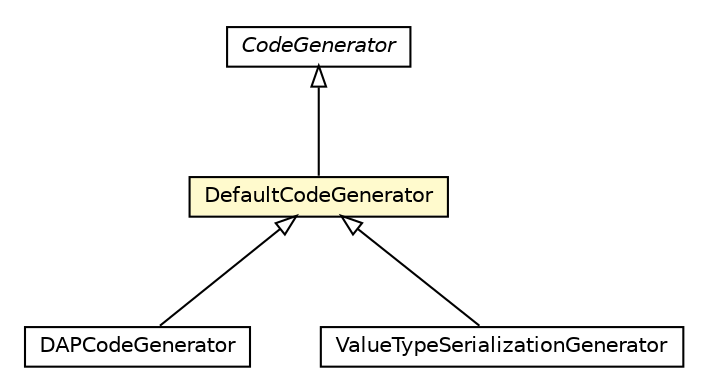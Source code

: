 #!/usr/local/bin/dot
#
# Class diagram 
# Generated by UMLGraph version 5.1 (http://www.umlgraph.org/)
#

digraph G {
	edge [fontname="Helvetica",fontsize=10,labelfontname="Helvetica",labelfontsize=10];
	node [fontname="Helvetica",fontsize=10,shape=plaintext];
	nodesep=0.25;
	ranksep=0.5;
	// pt.ist.fenixframework.dml.DAPCodeGenerator
	c22712 [label=<<table title="pt.ist.fenixframework.dml.DAPCodeGenerator" border="0" cellborder="1" cellspacing="0" cellpadding="2" port="p" href="./DAPCodeGenerator.html">
		<tr><td><table border="0" cellspacing="0" cellpadding="1">
<tr><td align="center" balign="center"> DAPCodeGenerator </td></tr>
		</table></td></tr>
		</table>>, fontname="Helvetica", fontcolor="black", fontsize=10.0];
	// pt.ist.fenixframework.dml.DefaultCodeGenerator
	c22719 [label=<<table title="pt.ist.fenixframework.dml.DefaultCodeGenerator" border="0" cellborder="1" cellspacing="0" cellpadding="2" port="p" bgcolor="lemonChiffon" href="./DefaultCodeGenerator.html">
		<tr><td><table border="0" cellspacing="0" cellpadding="1">
<tr><td align="center" balign="center"> DefaultCodeGenerator </td></tr>
		</table></td></tr>
		</table>>, fontname="Helvetica", fontcolor="black", fontsize=10.0];
	// pt.ist.fenixframework.dml.ValueTypeSerializationGenerator
	c22720 [label=<<table title="pt.ist.fenixframework.dml.ValueTypeSerializationGenerator" border="0" cellborder="1" cellspacing="0" cellpadding="2" port="p" href="./ValueTypeSerializationGenerator.html">
		<tr><td><table border="0" cellspacing="0" cellpadding="1">
<tr><td align="center" balign="center"> ValueTypeSerializationGenerator </td></tr>
		</table></td></tr>
		</table>>, fontname="Helvetica", fontcolor="black", fontsize=10.0];
	// pt.ist.fenixframework.dml.CodeGenerator
	c22728 [label=<<table title="pt.ist.fenixframework.dml.CodeGenerator" border="0" cellborder="1" cellspacing="0" cellpadding="2" port="p" href="./CodeGenerator.html">
		<tr><td><table border="0" cellspacing="0" cellpadding="1">
<tr><td align="center" balign="center"><font face="Helvetica-Oblique"> CodeGenerator </font></td></tr>
		</table></td></tr>
		</table>>, fontname="Helvetica", fontcolor="black", fontsize=10.0];
	//pt.ist.fenixframework.dml.DAPCodeGenerator extends pt.ist.fenixframework.dml.DefaultCodeGenerator
	c22719:p -> c22712:p [dir=back,arrowtail=empty];
	//pt.ist.fenixframework.dml.DefaultCodeGenerator extends pt.ist.fenixframework.dml.CodeGenerator
	c22728:p -> c22719:p [dir=back,arrowtail=empty];
	//pt.ist.fenixframework.dml.ValueTypeSerializationGenerator extends pt.ist.fenixframework.dml.DefaultCodeGenerator
	c22719:p -> c22720:p [dir=back,arrowtail=empty];
}

